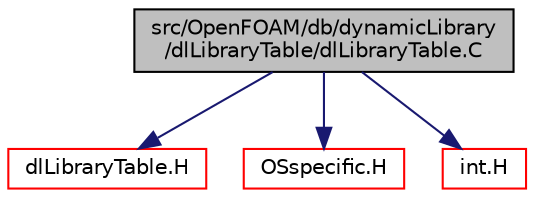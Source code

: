 digraph "src/OpenFOAM/db/dynamicLibrary/dlLibraryTable/dlLibraryTable.C"
{
  bgcolor="transparent";
  edge [fontname="Helvetica",fontsize="10",labelfontname="Helvetica",labelfontsize="10"];
  node [fontname="Helvetica",fontsize="10",shape=record];
  Node1 [label="src/OpenFOAM/db/dynamicLibrary\l/dlLibraryTable/dlLibraryTable.C",height=0.2,width=0.4,color="black", fillcolor="grey75", style="filled", fontcolor="black"];
  Node1 -> Node2 [color="midnightblue",fontsize="10",style="solid",fontname="Helvetica"];
  Node2 [label="dlLibraryTable.H",height=0.2,width=0.4,color="red",URL="$a08021.html"];
  Node1 -> Node3 [color="midnightblue",fontsize="10",style="solid",fontname="Helvetica"];
  Node3 [label="OSspecific.H",height=0.2,width=0.4,color="red",URL="$a08522.html",tooltip="Functions used by OpenFOAM that are specific to POSIX compliant operating systems and need to be repl..."];
  Node1 -> Node4 [color="midnightblue",fontsize="10",style="solid",fontname="Helvetica"];
  Node4 [label="int.H",height=0.2,width=0.4,color="red",URL="$a09190.html",tooltip="System integer. "];
}
